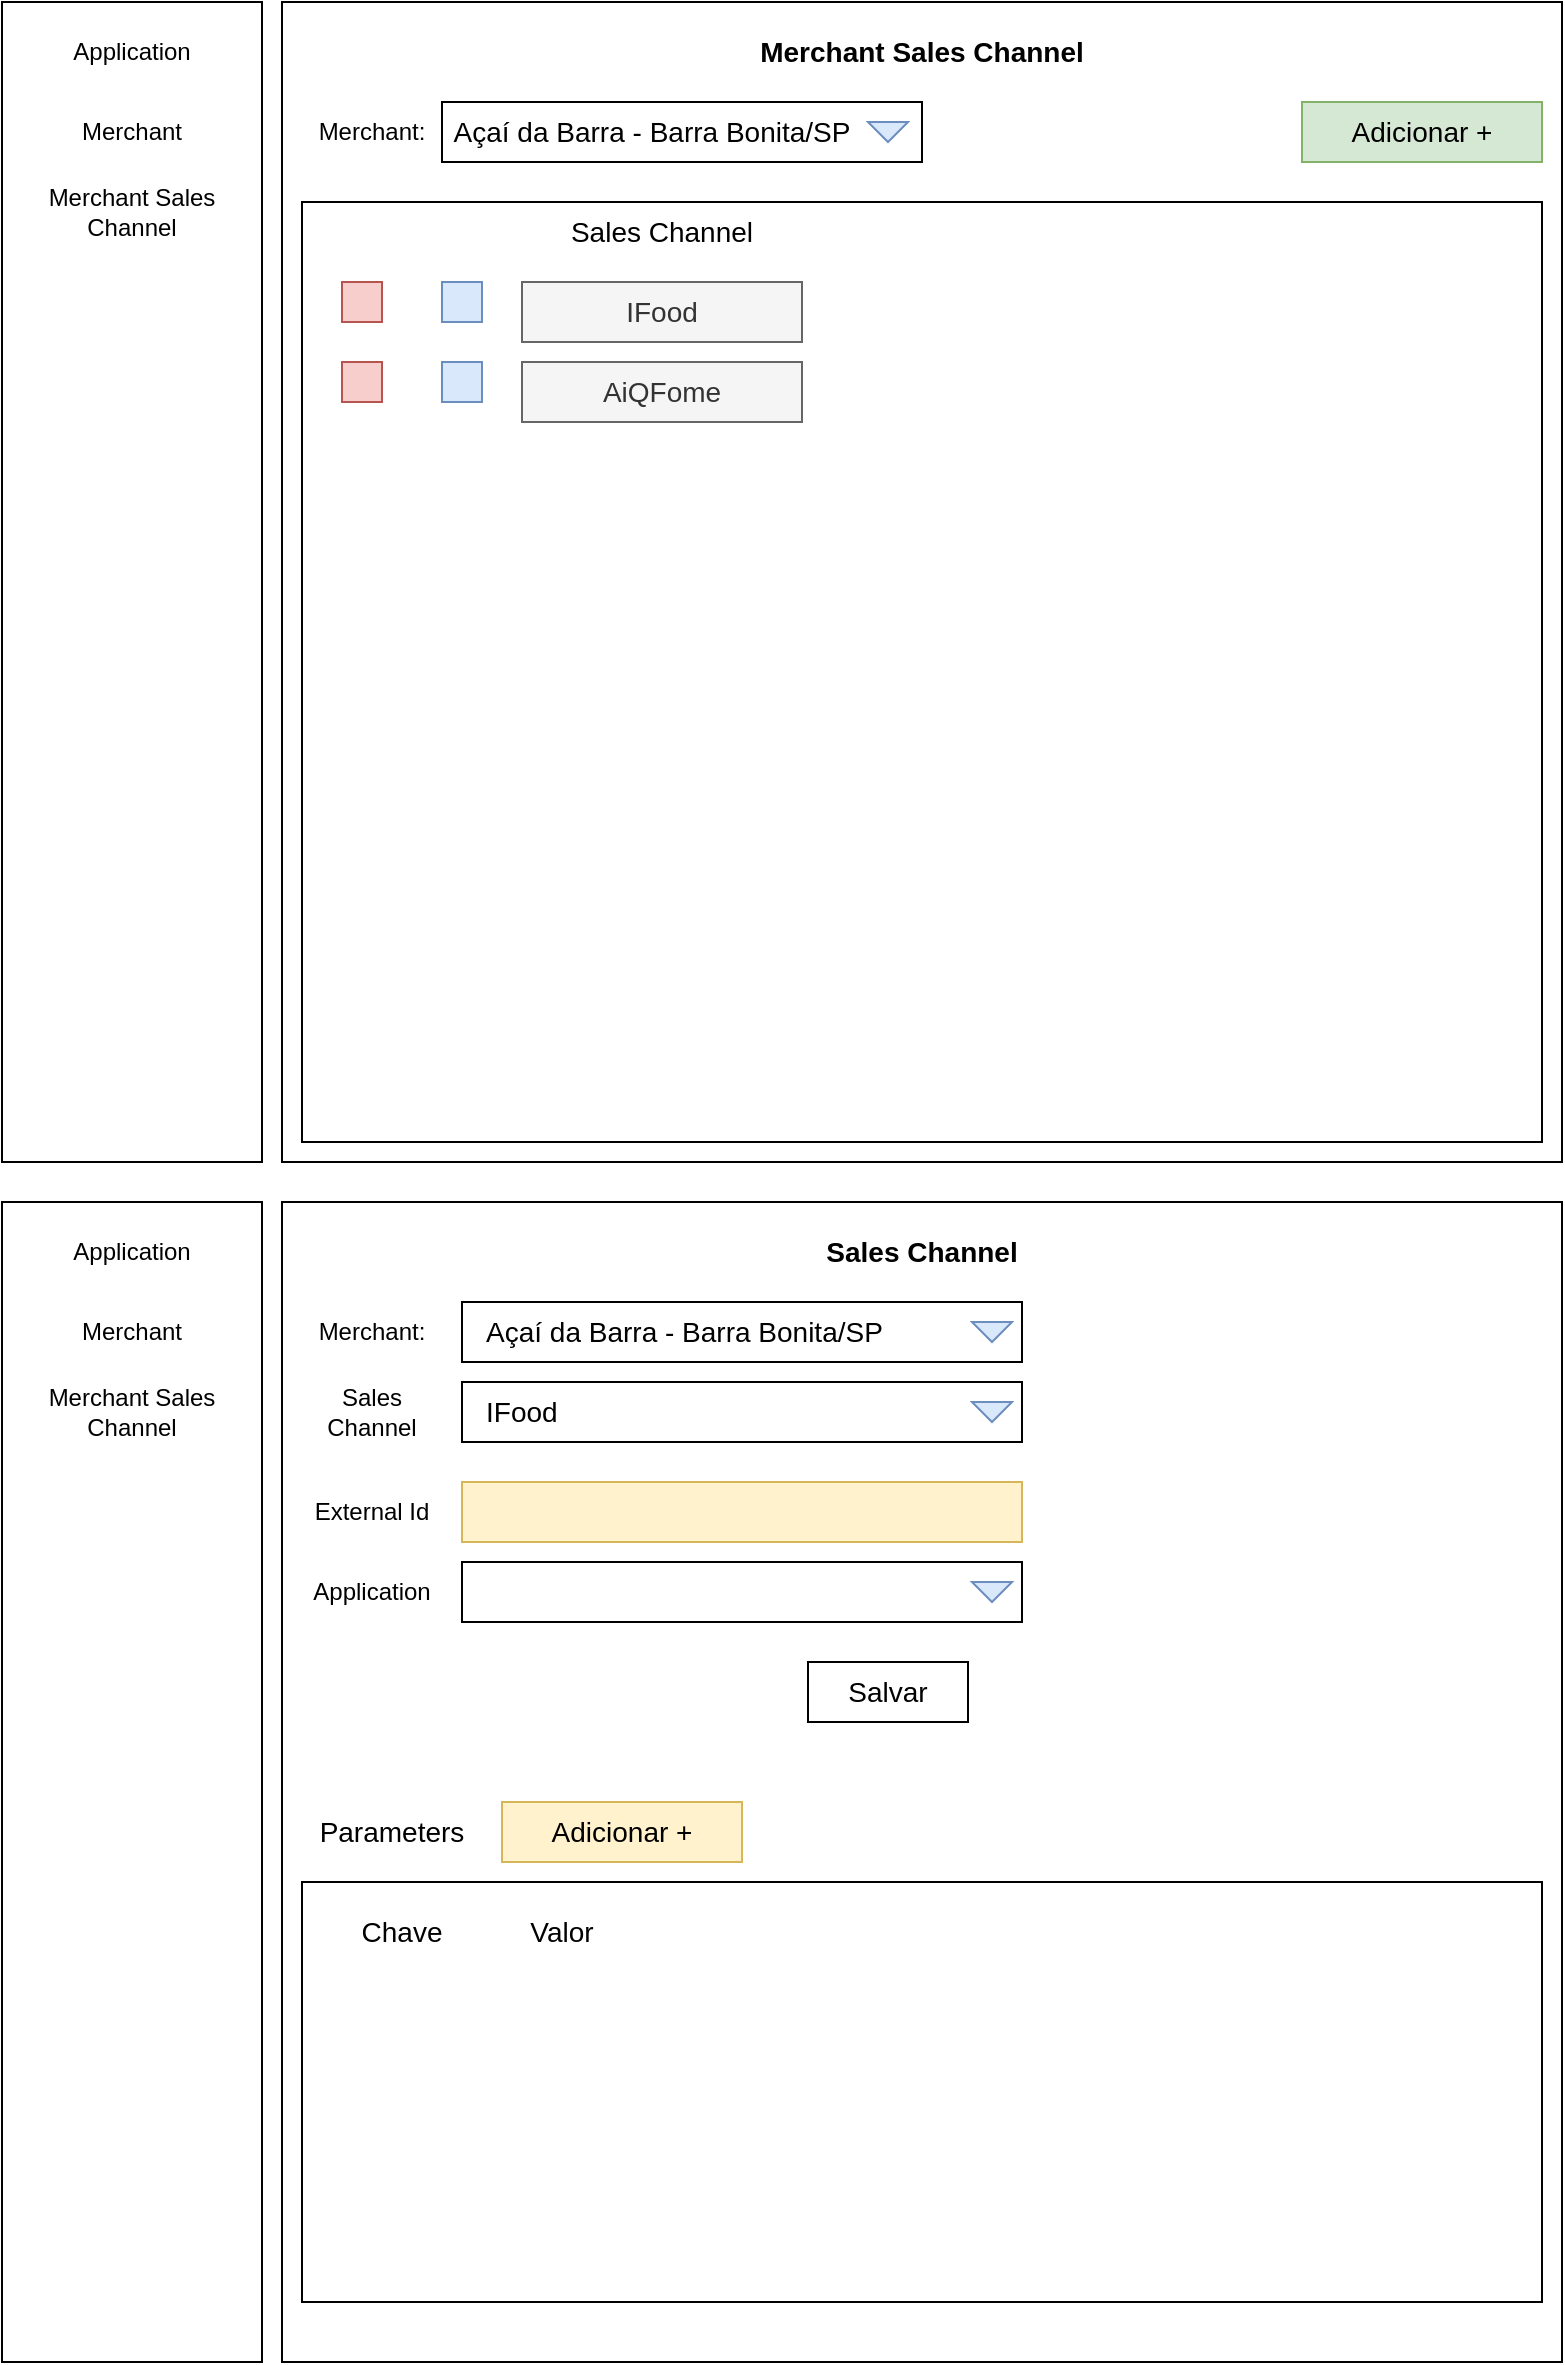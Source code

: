 <mxfile version="20.6.0" type="device"><diagram id="6vQdMcob-OZy-Iizy048" name="Página-1"><mxGraphModel dx="1422" dy="786" grid="1" gridSize="10" guides="1" tooltips="1" connect="1" arrows="1" fold="1" page="1" pageScale="1" pageWidth="827" pageHeight="1169" math="0" shadow="0"><root><mxCell id="0"/><mxCell id="1" parent="0"/><mxCell id="I_3MaIZBuzXqHj-PDjLD-1" value="" style="rounded=0;whiteSpace=wrap;html=1;" vertex="1" parent="1"><mxGeometry x="30" y="10" width="130" height="580" as="geometry"/></mxCell><mxCell id="I_3MaIZBuzXqHj-PDjLD-2" value="Application" style="text;html=1;strokeColor=none;fillColor=none;align=center;verticalAlign=middle;whiteSpace=wrap;rounded=0;" vertex="1" parent="1"><mxGeometry x="40" y="20" width="110" height="30" as="geometry"/></mxCell><mxCell id="I_3MaIZBuzXqHj-PDjLD-3" value="Merchant" style="text;html=1;strokeColor=none;fillColor=none;align=center;verticalAlign=middle;whiteSpace=wrap;rounded=0;" vertex="1" parent="1"><mxGeometry x="40" y="60" width="110" height="30" as="geometry"/></mxCell><mxCell id="I_3MaIZBuzXqHj-PDjLD-4" value="Merchant Sales Channel" style="text;html=1;strokeColor=none;fillColor=none;align=center;verticalAlign=middle;whiteSpace=wrap;rounded=0;" vertex="1" parent="1"><mxGeometry x="40" y="100" width="110" height="30" as="geometry"/></mxCell><mxCell id="I_3MaIZBuzXqHj-PDjLD-5" value="" style="rounded=0;whiteSpace=wrap;html=1;" vertex="1" parent="1"><mxGeometry x="170" y="10" width="640" height="580" as="geometry"/></mxCell><mxCell id="I_3MaIZBuzXqHj-PDjLD-6" value="" style="rounded=0;whiteSpace=wrap;html=1;" vertex="1" parent="1"><mxGeometry x="250" y="60" width="240" height="30" as="geometry"/></mxCell><mxCell id="I_3MaIZBuzXqHj-PDjLD-7" value="Merchant:" style="text;html=1;strokeColor=none;fillColor=none;align=center;verticalAlign=middle;whiteSpace=wrap;rounded=0;" vertex="1" parent="1"><mxGeometry x="180" y="60" width="70" height="30" as="geometry"/></mxCell><mxCell id="I_3MaIZBuzXqHj-PDjLD-8" value="" style="rounded=0;whiteSpace=wrap;html=1;" vertex="1" parent="1"><mxGeometry x="180" y="110" width="620" height="470" as="geometry"/></mxCell><mxCell id="I_3MaIZBuzXqHj-PDjLD-9" value="" style="triangle;whiteSpace=wrap;html=1;rotation=90;fillColor=#dae8fc;strokeColor=#6c8ebf;" vertex="1" parent="1"><mxGeometry x="468" y="65" width="10" height="20" as="geometry"/></mxCell><mxCell id="I_3MaIZBuzXqHj-PDjLD-10" value="Merchant Sales Channel" style="text;html=1;strokeColor=none;fillColor=none;align=center;verticalAlign=middle;whiteSpace=wrap;rounded=0;fontStyle=1;fontSize=14;" vertex="1" parent="1"><mxGeometry x="180" y="20" width="620" height="30" as="geometry"/></mxCell><mxCell id="I_3MaIZBuzXqHj-PDjLD-11" value="Açaí da Barra - Barra Bonita/SP" style="text;html=1;strokeColor=none;fillColor=none;align=center;verticalAlign=middle;whiteSpace=wrap;rounded=0;fontSize=14;" vertex="1" parent="1"><mxGeometry x="250" y="60" width="210" height="30" as="geometry"/></mxCell><mxCell id="I_3MaIZBuzXqHj-PDjLD-12" value="IFood" style="text;html=1;strokeColor=#666666;fillColor=#f5f5f5;align=center;verticalAlign=middle;whiteSpace=wrap;rounded=0;fontSize=14;fontColor=#333333;" vertex="1" parent="1"><mxGeometry x="290" y="150" width="140" height="30" as="geometry"/></mxCell><mxCell id="I_3MaIZBuzXqHj-PDjLD-13" value="" style="whiteSpace=wrap;html=1;aspect=fixed;fontSize=14;fillColor=#f8cecc;strokeColor=#b85450;" vertex="1" parent="1"><mxGeometry x="200" y="150" width="20" height="20" as="geometry"/></mxCell><mxCell id="I_3MaIZBuzXqHj-PDjLD-14" value="" style="whiteSpace=wrap;html=1;aspect=fixed;fontSize=14;fillColor=#dae8fc;strokeColor=#6c8ebf;" vertex="1" parent="1"><mxGeometry x="250" y="150" width="20" height="20" as="geometry"/></mxCell><mxCell id="I_3MaIZBuzXqHj-PDjLD-15" value="AiQFome" style="text;html=1;strokeColor=#666666;fillColor=#f5f5f5;align=center;verticalAlign=middle;whiteSpace=wrap;rounded=0;fontSize=14;fontColor=#333333;" vertex="1" parent="1"><mxGeometry x="290" y="190" width="140" height="30" as="geometry"/></mxCell><mxCell id="I_3MaIZBuzXqHj-PDjLD-16" value="" style="whiteSpace=wrap;html=1;aspect=fixed;fontSize=14;fillColor=#f8cecc;strokeColor=#b85450;" vertex="1" parent="1"><mxGeometry x="200" y="190" width="20" height="20" as="geometry"/></mxCell><mxCell id="I_3MaIZBuzXqHj-PDjLD-17" value="" style="whiteSpace=wrap;html=1;aspect=fixed;fontSize=14;fillColor=#dae8fc;strokeColor=#6c8ebf;" vertex="1" parent="1"><mxGeometry x="250" y="190" width="20" height="20" as="geometry"/></mxCell><mxCell id="I_3MaIZBuzXqHj-PDjLD-18" value="Sales Channel" style="text;html=1;strokeColor=none;fillColor=none;align=center;verticalAlign=middle;whiteSpace=wrap;rounded=0;fontSize=14;" vertex="1" parent="1"><mxGeometry x="290" y="110" width="140" height="30" as="geometry"/></mxCell><mxCell id="I_3MaIZBuzXqHj-PDjLD-19" value="" style="rounded=0;whiteSpace=wrap;html=1;" vertex="1" parent="1"><mxGeometry x="30" y="610" width="130" height="580" as="geometry"/></mxCell><mxCell id="I_3MaIZBuzXqHj-PDjLD-20" value="Application" style="text;html=1;strokeColor=none;fillColor=none;align=center;verticalAlign=middle;whiteSpace=wrap;rounded=0;" vertex="1" parent="1"><mxGeometry x="40" y="620" width="110" height="30" as="geometry"/></mxCell><mxCell id="I_3MaIZBuzXqHj-PDjLD-21" value="Merchant" style="text;html=1;strokeColor=none;fillColor=none;align=center;verticalAlign=middle;whiteSpace=wrap;rounded=0;" vertex="1" parent="1"><mxGeometry x="40" y="660" width="110" height="30" as="geometry"/></mxCell><mxCell id="I_3MaIZBuzXqHj-PDjLD-22" value="Merchant Sales Channel" style="text;html=1;strokeColor=none;fillColor=none;align=center;verticalAlign=middle;whiteSpace=wrap;rounded=0;" vertex="1" parent="1"><mxGeometry x="40" y="700" width="110" height="30" as="geometry"/></mxCell><mxCell id="I_3MaIZBuzXqHj-PDjLD-23" value="" style="rounded=0;whiteSpace=wrap;html=1;" vertex="1" parent="1"><mxGeometry x="170" y="610" width="640" height="580" as="geometry"/></mxCell><mxCell id="I_3MaIZBuzXqHj-PDjLD-24" value="Merchant:" style="text;html=1;strokeColor=none;fillColor=none;align=center;verticalAlign=middle;whiteSpace=wrap;rounded=0;" vertex="1" parent="1"><mxGeometry x="180" y="660" width="70" height="30" as="geometry"/></mxCell><mxCell id="I_3MaIZBuzXqHj-PDjLD-25" value="Sales Channel" style="text;html=1;strokeColor=none;fillColor=none;align=center;verticalAlign=middle;whiteSpace=wrap;rounded=0;fontStyle=1;fontSize=14;" vertex="1" parent="1"><mxGeometry x="180" y="620" width="620" height="30" as="geometry"/></mxCell><mxCell id="I_3MaIZBuzXqHj-PDjLD-26" value="Sales Channel" style="text;html=1;strokeColor=none;fillColor=none;align=center;verticalAlign=middle;whiteSpace=wrap;rounded=0;" vertex="1" parent="1"><mxGeometry x="180" y="700" width="70" height="30" as="geometry"/></mxCell><mxCell id="I_3MaIZBuzXqHj-PDjLD-27" value="External Id" style="text;html=1;strokeColor=none;fillColor=none;align=center;verticalAlign=middle;whiteSpace=wrap;rounded=0;" vertex="1" parent="1"><mxGeometry x="180" y="750" width="70" height="30" as="geometry"/></mxCell><mxCell id="I_3MaIZBuzXqHj-PDjLD-28" value="" style="rounded=0;whiteSpace=wrap;html=1;fontSize=14;fillColor=#fff2cc;strokeColor=#d6b656;" vertex="1" parent="1"><mxGeometry x="260" y="750" width="280" height="30" as="geometry"/></mxCell><mxCell id="I_3MaIZBuzXqHj-PDjLD-29" value="Application" style="text;html=1;strokeColor=none;fillColor=none;align=center;verticalAlign=middle;whiteSpace=wrap;rounded=0;" vertex="1" parent="1"><mxGeometry x="180" y="790" width="70" height="30" as="geometry"/></mxCell><mxCell id="I_3MaIZBuzXqHj-PDjLD-30" value="" style="rounded=0;whiteSpace=wrap;html=1;fontSize=14;" vertex="1" parent="1"><mxGeometry x="260" y="790" width="280" height="30" as="geometry"/></mxCell><mxCell id="I_3MaIZBuzXqHj-PDjLD-31" value="" style="triangle;whiteSpace=wrap;html=1;rotation=90;fillColor=#dae8fc;strokeColor=#6c8ebf;" vertex="1" parent="1"><mxGeometry x="520" y="795" width="10" height="20" as="geometry"/></mxCell><mxCell id="I_3MaIZBuzXqHj-PDjLD-32" value="Parameters" style="text;html=1;strokeColor=none;fillColor=none;align=center;verticalAlign=middle;whiteSpace=wrap;rounded=0;fontSize=14;" vertex="1" parent="1"><mxGeometry x="180" y="910" width="90" height="30" as="geometry"/></mxCell><mxCell id="I_3MaIZBuzXqHj-PDjLD-33" value="Adicionar +" style="rounded=0;whiteSpace=wrap;html=1;fontSize=14;fillColor=#fff2cc;strokeColor=#d6b656;" vertex="1" parent="1"><mxGeometry x="280" y="910" width="120" height="30" as="geometry"/></mxCell><mxCell id="I_3MaIZBuzXqHj-PDjLD-34" value="" style="rounded=0;whiteSpace=wrap;html=1;fontSize=14;" vertex="1" parent="1"><mxGeometry x="180" y="950" width="620" height="210" as="geometry"/></mxCell><mxCell id="I_3MaIZBuzXqHj-PDjLD-35" value="Chave" style="text;html=1;strokeColor=none;fillColor=none;align=center;verticalAlign=middle;whiteSpace=wrap;rounded=0;fontSize=14;" vertex="1" parent="1"><mxGeometry x="200" y="960" width="60" height="30" as="geometry"/></mxCell><mxCell id="I_3MaIZBuzXqHj-PDjLD-36" value="Valor" style="text;html=1;strokeColor=none;fillColor=none;align=center;verticalAlign=middle;whiteSpace=wrap;rounded=0;fontSize=14;" vertex="1" parent="1"><mxGeometry x="280" y="960" width="60" height="30" as="geometry"/></mxCell><mxCell id="I_3MaIZBuzXqHj-PDjLD-37" value="Adicionar +" style="rounded=0;whiteSpace=wrap;html=1;fontSize=14;fillColor=#d5e8d4;strokeColor=#82b366;" vertex="1" parent="1"><mxGeometry x="680" y="60" width="120" height="30" as="geometry"/></mxCell><mxCell id="I_3MaIZBuzXqHj-PDjLD-38" value="Salvar" style="rounded=0;whiteSpace=wrap;html=1;fontSize=14;" vertex="1" parent="1"><mxGeometry x="433" y="840" width="80" height="30" as="geometry"/></mxCell><mxCell id="I_3MaIZBuzXqHj-PDjLD-39" value="" style="rounded=0;whiteSpace=wrap;html=1;fontSize=14;" vertex="1" parent="1"><mxGeometry x="260" y="700" width="280" height="30" as="geometry"/></mxCell><mxCell id="I_3MaIZBuzXqHj-PDjLD-40" value="IFood" style="text;html=1;strokeColor=none;fillColor=none;align=left;verticalAlign=middle;whiteSpace=wrap;rounded=0;fontSize=14;" vertex="1" parent="1"><mxGeometry x="270" y="700" width="170" height="30" as="geometry"/></mxCell><mxCell id="I_3MaIZBuzXqHj-PDjLD-41" value="" style="rounded=0;whiteSpace=wrap;html=1;fontSize=14;" vertex="1" parent="1"><mxGeometry x="260" y="660" width="280" height="30" as="geometry"/></mxCell><mxCell id="I_3MaIZBuzXqHj-PDjLD-42" value="Açaí da Barra - Barra Bonita/SP" style="text;html=1;strokeColor=none;fillColor=none;align=left;verticalAlign=middle;whiteSpace=wrap;rounded=0;fontSize=14;" vertex="1" parent="1"><mxGeometry x="270" y="660" width="240" height="30" as="geometry"/></mxCell><mxCell id="I_3MaIZBuzXqHj-PDjLD-43" value="" style="triangle;whiteSpace=wrap;html=1;rotation=90;fillColor=#dae8fc;strokeColor=#6c8ebf;" vertex="1" parent="1"><mxGeometry x="520" y="705" width="10" height="20" as="geometry"/></mxCell><mxCell id="I_3MaIZBuzXqHj-PDjLD-44" value="" style="triangle;whiteSpace=wrap;html=1;rotation=90;fillColor=#dae8fc;strokeColor=#6c8ebf;" vertex="1" parent="1"><mxGeometry x="520" y="665" width="10" height="20" as="geometry"/></mxCell></root></mxGraphModel></diagram></mxfile>